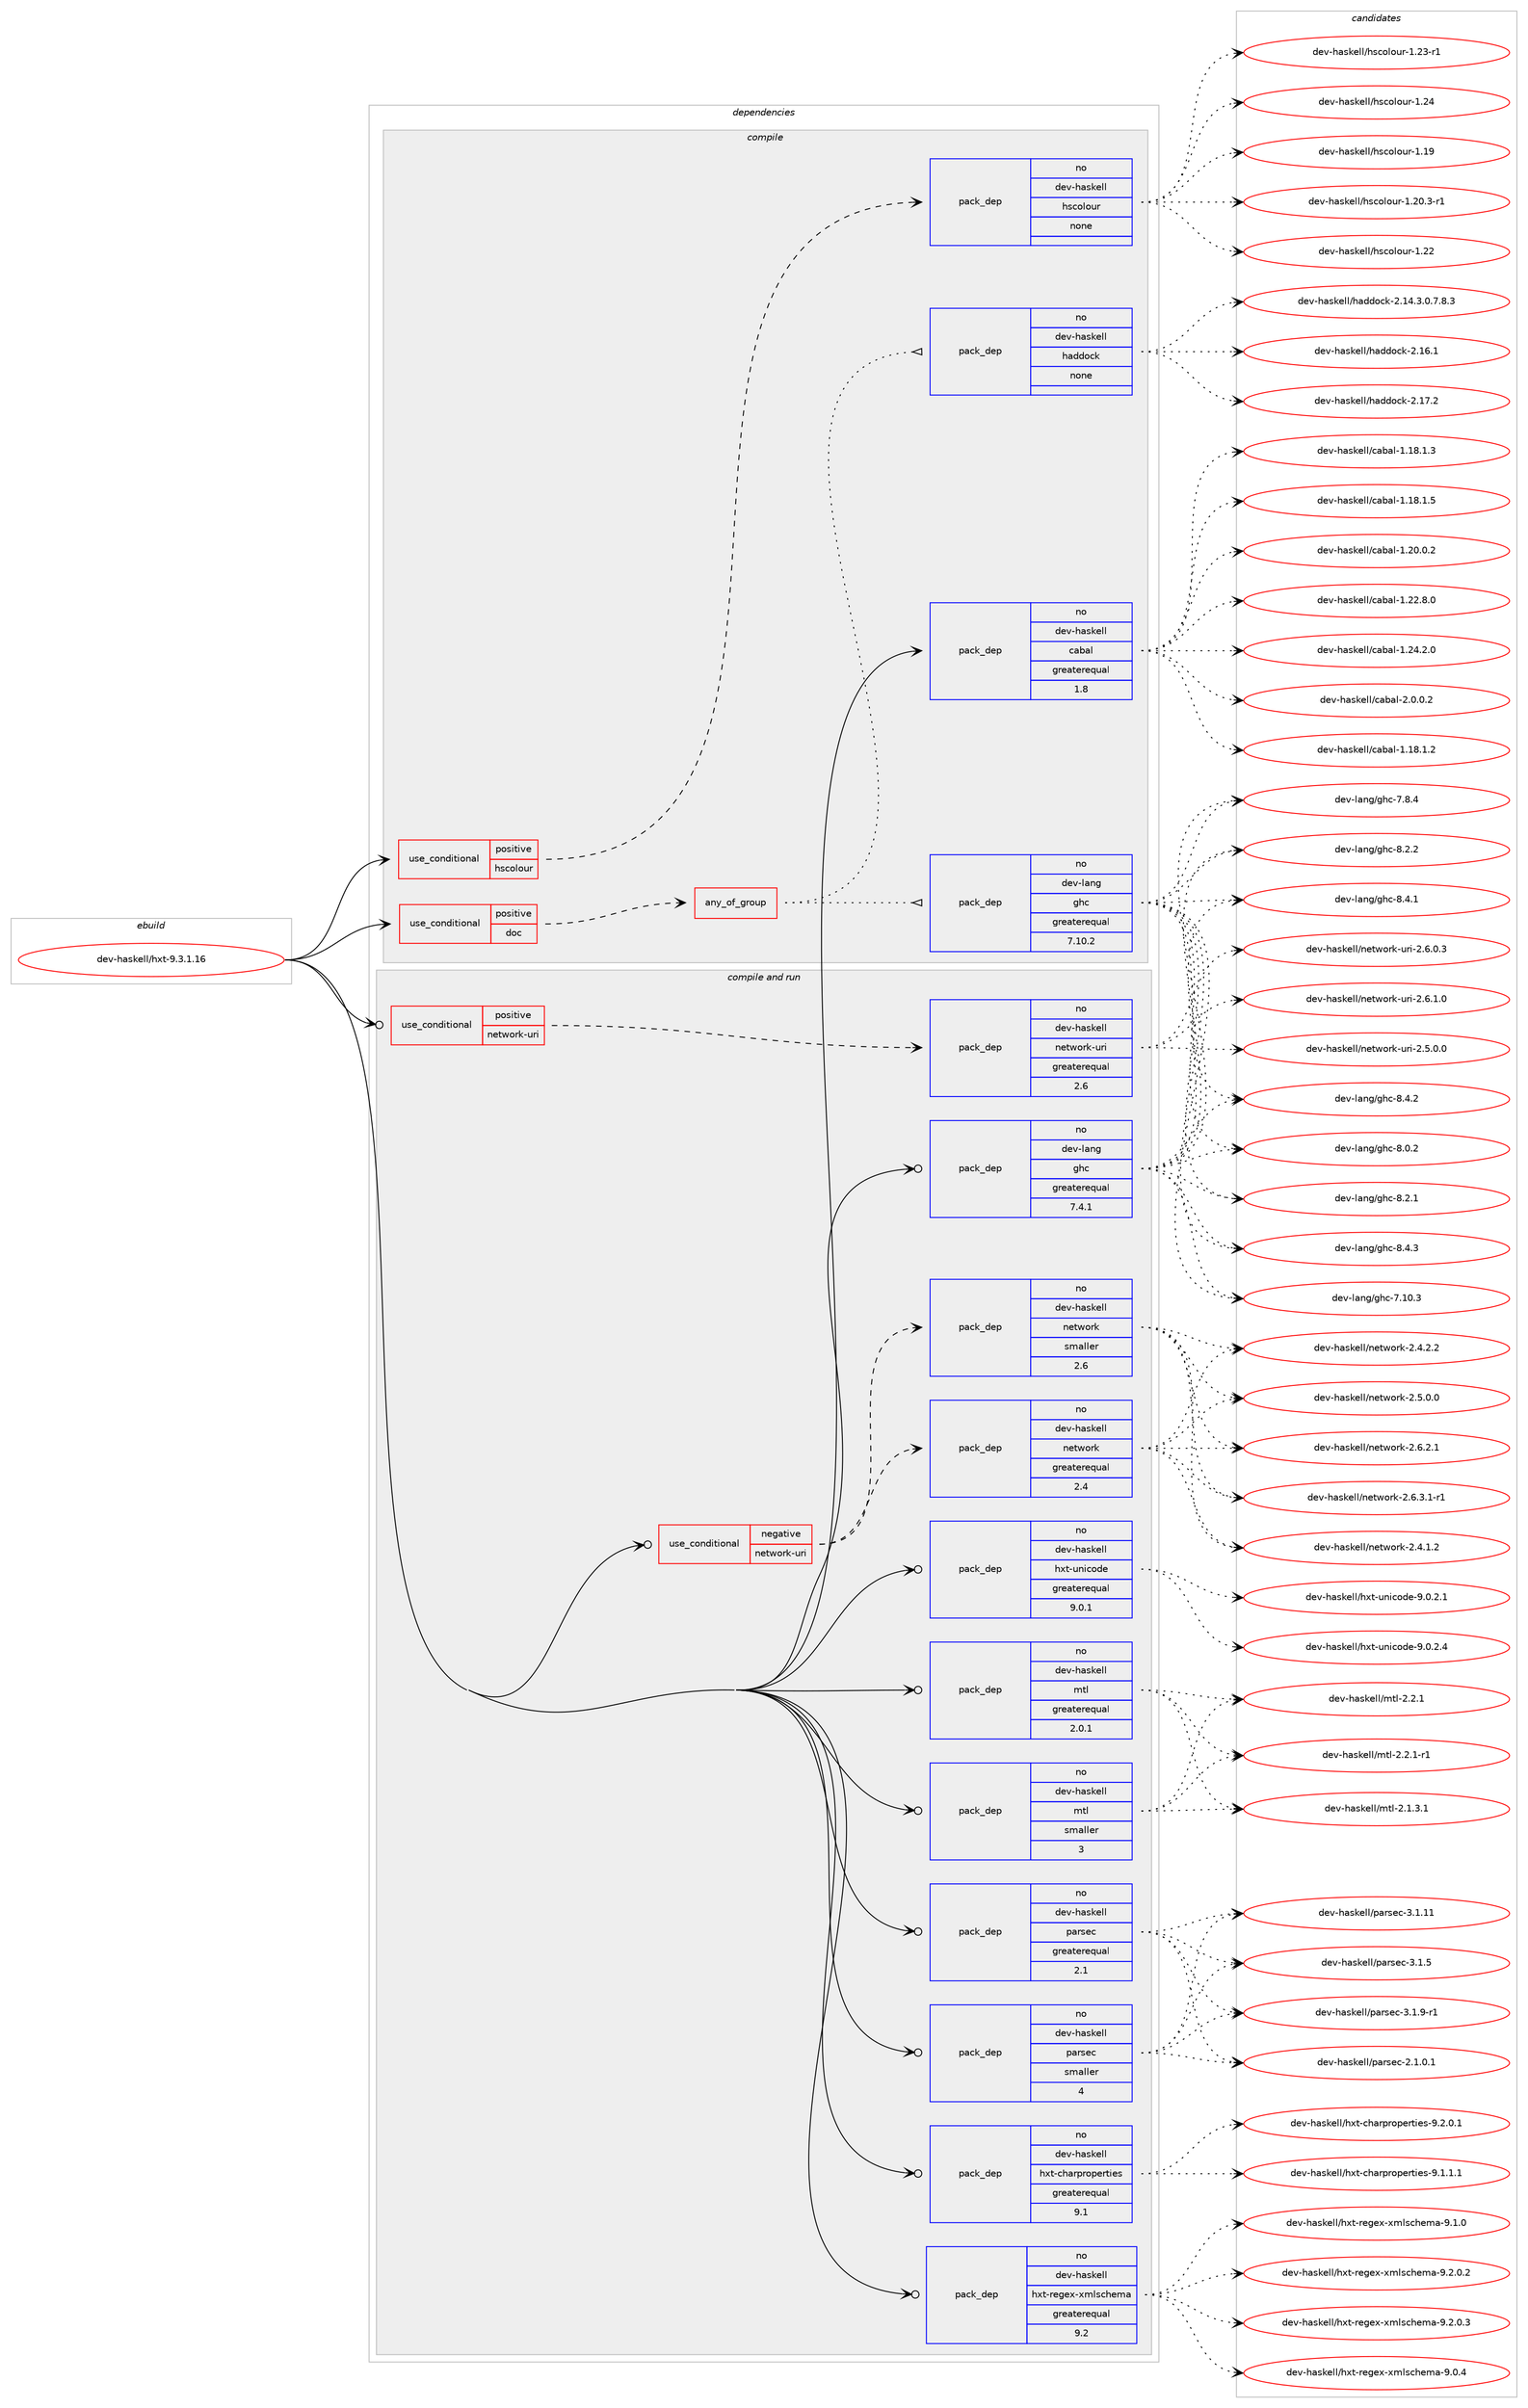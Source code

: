 digraph prolog {

# *************
# Graph options
# *************

newrank=true;
concentrate=true;
compound=true;
graph [rankdir=LR,fontname=Helvetica,fontsize=10,ranksep=1.5];#, ranksep=2.5, nodesep=0.2];
edge  [arrowhead=vee];
node  [fontname=Helvetica,fontsize=10];

# **********
# The ebuild
# **********

subgraph cluster_leftcol {
color=gray;
rank=same;
label=<<i>ebuild</i>>;
id [label="dev-haskell/hxt-9.3.1.16", color=red, width=4, href="../dev-haskell/hxt-9.3.1.16.svg"];
}

# ****************
# The dependencies
# ****************

subgraph cluster_midcol {
color=gray;
label=<<i>dependencies</i>>;
subgraph cluster_compile {
fillcolor="#eeeeee";
style=filled;
label=<<i>compile</i>>;
subgraph cond360229 {
dependency1336737 [label=<<TABLE BORDER="0" CELLBORDER="1" CELLSPACING="0" CELLPADDING="4"><TR><TD ROWSPAN="3" CELLPADDING="10">use_conditional</TD></TR><TR><TD>positive</TD></TR><TR><TD>doc</TD></TR></TABLE>>, shape=none, color=red];
subgraph any21123 {
dependency1336738 [label=<<TABLE BORDER="0" CELLBORDER="1" CELLSPACING="0" CELLPADDING="4"><TR><TD CELLPADDING="10">any_of_group</TD></TR></TABLE>>, shape=none, color=red];subgraph pack954833 {
dependency1336739 [label=<<TABLE BORDER="0" CELLBORDER="1" CELLSPACING="0" CELLPADDING="4" WIDTH="220"><TR><TD ROWSPAN="6" CELLPADDING="30">pack_dep</TD></TR><TR><TD WIDTH="110">no</TD></TR><TR><TD>dev-haskell</TD></TR><TR><TD>haddock</TD></TR><TR><TD>none</TD></TR><TR><TD></TD></TR></TABLE>>, shape=none, color=blue];
}
dependency1336738:e -> dependency1336739:w [weight=20,style="dotted",arrowhead="oinv"];
subgraph pack954834 {
dependency1336740 [label=<<TABLE BORDER="0" CELLBORDER="1" CELLSPACING="0" CELLPADDING="4" WIDTH="220"><TR><TD ROWSPAN="6" CELLPADDING="30">pack_dep</TD></TR><TR><TD WIDTH="110">no</TD></TR><TR><TD>dev-lang</TD></TR><TR><TD>ghc</TD></TR><TR><TD>greaterequal</TD></TR><TR><TD>7.10.2</TD></TR></TABLE>>, shape=none, color=blue];
}
dependency1336738:e -> dependency1336740:w [weight=20,style="dotted",arrowhead="oinv"];
}
dependency1336737:e -> dependency1336738:w [weight=20,style="dashed",arrowhead="vee"];
}
id:e -> dependency1336737:w [weight=20,style="solid",arrowhead="vee"];
subgraph cond360230 {
dependency1336741 [label=<<TABLE BORDER="0" CELLBORDER="1" CELLSPACING="0" CELLPADDING="4"><TR><TD ROWSPAN="3" CELLPADDING="10">use_conditional</TD></TR><TR><TD>positive</TD></TR><TR><TD>hscolour</TD></TR></TABLE>>, shape=none, color=red];
subgraph pack954835 {
dependency1336742 [label=<<TABLE BORDER="0" CELLBORDER="1" CELLSPACING="0" CELLPADDING="4" WIDTH="220"><TR><TD ROWSPAN="6" CELLPADDING="30">pack_dep</TD></TR><TR><TD WIDTH="110">no</TD></TR><TR><TD>dev-haskell</TD></TR><TR><TD>hscolour</TD></TR><TR><TD>none</TD></TR><TR><TD></TD></TR></TABLE>>, shape=none, color=blue];
}
dependency1336741:e -> dependency1336742:w [weight=20,style="dashed",arrowhead="vee"];
}
id:e -> dependency1336741:w [weight=20,style="solid",arrowhead="vee"];
subgraph pack954836 {
dependency1336743 [label=<<TABLE BORDER="0" CELLBORDER="1" CELLSPACING="0" CELLPADDING="4" WIDTH="220"><TR><TD ROWSPAN="6" CELLPADDING="30">pack_dep</TD></TR><TR><TD WIDTH="110">no</TD></TR><TR><TD>dev-haskell</TD></TR><TR><TD>cabal</TD></TR><TR><TD>greaterequal</TD></TR><TR><TD>1.8</TD></TR></TABLE>>, shape=none, color=blue];
}
id:e -> dependency1336743:w [weight=20,style="solid",arrowhead="vee"];
}
subgraph cluster_compileandrun {
fillcolor="#eeeeee";
style=filled;
label=<<i>compile and run</i>>;
subgraph cond360231 {
dependency1336744 [label=<<TABLE BORDER="0" CELLBORDER="1" CELLSPACING="0" CELLPADDING="4"><TR><TD ROWSPAN="3" CELLPADDING="10">use_conditional</TD></TR><TR><TD>negative</TD></TR><TR><TD>network-uri</TD></TR></TABLE>>, shape=none, color=red];
subgraph pack954837 {
dependency1336745 [label=<<TABLE BORDER="0" CELLBORDER="1" CELLSPACING="0" CELLPADDING="4" WIDTH="220"><TR><TD ROWSPAN="6" CELLPADDING="30">pack_dep</TD></TR><TR><TD WIDTH="110">no</TD></TR><TR><TD>dev-haskell</TD></TR><TR><TD>network</TD></TR><TR><TD>greaterequal</TD></TR><TR><TD>2.4</TD></TR></TABLE>>, shape=none, color=blue];
}
dependency1336744:e -> dependency1336745:w [weight=20,style="dashed",arrowhead="vee"];
subgraph pack954838 {
dependency1336746 [label=<<TABLE BORDER="0" CELLBORDER="1" CELLSPACING="0" CELLPADDING="4" WIDTH="220"><TR><TD ROWSPAN="6" CELLPADDING="30">pack_dep</TD></TR><TR><TD WIDTH="110">no</TD></TR><TR><TD>dev-haskell</TD></TR><TR><TD>network</TD></TR><TR><TD>smaller</TD></TR><TR><TD>2.6</TD></TR></TABLE>>, shape=none, color=blue];
}
dependency1336744:e -> dependency1336746:w [weight=20,style="dashed",arrowhead="vee"];
}
id:e -> dependency1336744:w [weight=20,style="solid",arrowhead="odotvee"];
subgraph cond360232 {
dependency1336747 [label=<<TABLE BORDER="0" CELLBORDER="1" CELLSPACING="0" CELLPADDING="4"><TR><TD ROWSPAN="3" CELLPADDING="10">use_conditional</TD></TR><TR><TD>positive</TD></TR><TR><TD>network-uri</TD></TR></TABLE>>, shape=none, color=red];
subgraph pack954839 {
dependency1336748 [label=<<TABLE BORDER="0" CELLBORDER="1" CELLSPACING="0" CELLPADDING="4" WIDTH="220"><TR><TD ROWSPAN="6" CELLPADDING="30">pack_dep</TD></TR><TR><TD WIDTH="110">no</TD></TR><TR><TD>dev-haskell</TD></TR><TR><TD>network-uri</TD></TR><TR><TD>greaterequal</TD></TR><TR><TD>2.6</TD></TR></TABLE>>, shape=none, color=blue];
}
dependency1336747:e -> dependency1336748:w [weight=20,style="dashed",arrowhead="vee"];
}
id:e -> dependency1336747:w [weight=20,style="solid",arrowhead="odotvee"];
subgraph pack954840 {
dependency1336749 [label=<<TABLE BORDER="0" CELLBORDER="1" CELLSPACING="0" CELLPADDING="4" WIDTH="220"><TR><TD ROWSPAN="6" CELLPADDING="30">pack_dep</TD></TR><TR><TD WIDTH="110">no</TD></TR><TR><TD>dev-haskell</TD></TR><TR><TD>hxt-charproperties</TD></TR><TR><TD>greaterequal</TD></TR><TR><TD>9.1</TD></TR></TABLE>>, shape=none, color=blue];
}
id:e -> dependency1336749:w [weight=20,style="solid",arrowhead="odotvee"];
subgraph pack954841 {
dependency1336750 [label=<<TABLE BORDER="0" CELLBORDER="1" CELLSPACING="0" CELLPADDING="4" WIDTH="220"><TR><TD ROWSPAN="6" CELLPADDING="30">pack_dep</TD></TR><TR><TD WIDTH="110">no</TD></TR><TR><TD>dev-haskell</TD></TR><TR><TD>hxt-regex-xmlschema</TD></TR><TR><TD>greaterequal</TD></TR><TR><TD>9.2</TD></TR></TABLE>>, shape=none, color=blue];
}
id:e -> dependency1336750:w [weight=20,style="solid",arrowhead="odotvee"];
subgraph pack954842 {
dependency1336751 [label=<<TABLE BORDER="0" CELLBORDER="1" CELLSPACING="0" CELLPADDING="4" WIDTH="220"><TR><TD ROWSPAN="6" CELLPADDING="30">pack_dep</TD></TR><TR><TD WIDTH="110">no</TD></TR><TR><TD>dev-haskell</TD></TR><TR><TD>hxt-unicode</TD></TR><TR><TD>greaterequal</TD></TR><TR><TD>9.0.1</TD></TR></TABLE>>, shape=none, color=blue];
}
id:e -> dependency1336751:w [weight=20,style="solid",arrowhead="odotvee"];
subgraph pack954843 {
dependency1336752 [label=<<TABLE BORDER="0" CELLBORDER="1" CELLSPACING="0" CELLPADDING="4" WIDTH="220"><TR><TD ROWSPAN="6" CELLPADDING="30">pack_dep</TD></TR><TR><TD WIDTH="110">no</TD></TR><TR><TD>dev-haskell</TD></TR><TR><TD>mtl</TD></TR><TR><TD>greaterequal</TD></TR><TR><TD>2.0.1</TD></TR></TABLE>>, shape=none, color=blue];
}
id:e -> dependency1336752:w [weight=20,style="solid",arrowhead="odotvee"];
subgraph pack954844 {
dependency1336753 [label=<<TABLE BORDER="0" CELLBORDER="1" CELLSPACING="0" CELLPADDING="4" WIDTH="220"><TR><TD ROWSPAN="6" CELLPADDING="30">pack_dep</TD></TR><TR><TD WIDTH="110">no</TD></TR><TR><TD>dev-haskell</TD></TR><TR><TD>mtl</TD></TR><TR><TD>smaller</TD></TR><TR><TD>3</TD></TR></TABLE>>, shape=none, color=blue];
}
id:e -> dependency1336753:w [weight=20,style="solid",arrowhead="odotvee"];
subgraph pack954845 {
dependency1336754 [label=<<TABLE BORDER="0" CELLBORDER="1" CELLSPACING="0" CELLPADDING="4" WIDTH="220"><TR><TD ROWSPAN="6" CELLPADDING="30">pack_dep</TD></TR><TR><TD WIDTH="110">no</TD></TR><TR><TD>dev-haskell</TD></TR><TR><TD>parsec</TD></TR><TR><TD>greaterequal</TD></TR><TR><TD>2.1</TD></TR></TABLE>>, shape=none, color=blue];
}
id:e -> dependency1336754:w [weight=20,style="solid",arrowhead="odotvee"];
subgraph pack954846 {
dependency1336755 [label=<<TABLE BORDER="0" CELLBORDER="1" CELLSPACING="0" CELLPADDING="4" WIDTH="220"><TR><TD ROWSPAN="6" CELLPADDING="30">pack_dep</TD></TR><TR><TD WIDTH="110">no</TD></TR><TR><TD>dev-haskell</TD></TR><TR><TD>parsec</TD></TR><TR><TD>smaller</TD></TR><TR><TD>4</TD></TR></TABLE>>, shape=none, color=blue];
}
id:e -> dependency1336755:w [weight=20,style="solid",arrowhead="odotvee"];
subgraph pack954847 {
dependency1336756 [label=<<TABLE BORDER="0" CELLBORDER="1" CELLSPACING="0" CELLPADDING="4" WIDTH="220"><TR><TD ROWSPAN="6" CELLPADDING="30">pack_dep</TD></TR><TR><TD WIDTH="110">no</TD></TR><TR><TD>dev-lang</TD></TR><TR><TD>ghc</TD></TR><TR><TD>greaterequal</TD></TR><TR><TD>7.4.1</TD></TR></TABLE>>, shape=none, color=blue];
}
id:e -> dependency1336756:w [weight=20,style="solid",arrowhead="odotvee"];
}
subgraph cluster_run {
fillcolor="#eeeeee";
style=filled;
label=<<i>run</i>>;
}
}

# **************
# The candidates
# **************

subgraph cluster_choices {
rank=same;
color=gray;
label=<<i>candidates</i>>;

subgraph choice954833 {
color=black;
nodesep=1;
choice1001011184510497115107101108108471049710010011199107455046495246514648465546564651 [label="dev-haskell/haddock-2.14.3.0.7.8.3", color=red, width=4,href="../dev-haskell/haddock-2.14.3.0.7.8.3.svg"];
choice100101118451049711510710110810847104971001001119910745504649544649 [label="dev-haskell/haddock-2.16.1", color=red, width=4,href="../dev-haskell/haddock-2.16.1.svg"];
choice100101118451049711510710110810847104971001001119910745504649554650 [label="dev-haskell/haddock-2.17.2", color=red, width=4,href="../dev-haskell/haddock-2.17.2.svg"];
dependency1336739:e -> choice1001011184510497115107101108108471049710010011199107455046495246514648465546564651:w [style=dotted,weight="100"];
dependency1336739:e -> choice100101118451049711510710110810847104971001001119910745504649544649:w [style=dotted,weight="100"];
dependency1336739:e -> choice100101118451049711510710110810847104971001001119910745504649554650:w [style=dotted,weight="100"];
}
subgraph choice954834 {
color=black;
nodesep=1;
choice1001011184510897110103471031049945554649484651 [label="dev-lang/ghc-7.10.3", color=red, width=4,href="../dev-lang/ghc-7.10.3.svg"];
choice10010111845108971101034710310499455546564652 [label="dev-lang/ghc-7.8.4", color=red, width=4,href="../dev-lang/ghc-7.8.4.svg"];
choice10010111845108971101034710310499455646484650 [label="dev-lang/ghc-8.0.2", color=red, width=4,href="../dev-lang/ghc-8.0.2.svg"];
choice10010111845108971101034710310499455646504649 [label="dev-lang/ghc-8.2.1", color=red, width=4,href="../dev-lang/ghc-8.2.1.svg"];
choice10010111845108971101034710310499455646504650 [label="dev-lang/ghc-8.2.2", color=red, width=4,href="../dev-lang/ghc-8.2.2.svg"];
choice10010111845108971101034710310499455646524649 [label="dev-lang/ghc-8.4.1", color=red, width=4,href="../dev-lang/ghc-8.4.1.svg"];
choice10010111845108971101034710310499455646524650 [label="dev-lang/ghc-8.4.2", color=red, width=4,href="../dev-lang/ghc-8.4.2.svg"];
choice10010111845108971101034710310499455646524651 [label="dev-lang/ghc-8.4.3", color=red, width=4,href="../dev-lang/ghc-8.4.3.svg"];
dependency1336740:e -> choice1001011184510897110103471031049945554649484651:w [style=dotted,weight="100"];
dependency1336740:e -> choice10010111845108971101034710310499455546564652:w [style=dotted,weight="100"];
dependency1336740:e -> choice10010111845108971101034710310499455646484650:w [style=dotted,weight="100"];
dependency1336740:e -> choice10010111845108971101034710310499455646504649:w [style=dotted,weight="100"];
dependency1336740:e -> choice10010111845108971101034710310499455646504650:w [style=dotted,weight="100"];
dependency1336740:e -> choice10010111845108971101034710310499455646524649:w [style=dotted,weight="100"];
dependency1336740:e -> choice10010111845108971101034710310499455646524650:w [style=dotted,weight="100"];
dependency1336740:e -> choice10010111845108971101034710310499455646524651:w [style=dotted,weight="100"];
}
subgraph choice954835 {
color=black;
nodesep=1;
choice100101118451049711510710110810847104115991111081111171144549464957 [label="dev-haskell/hscolour-1.19", color=red, width=4,href="../dev-haskell/hscolour-1.19.svg"];
choice10010111845104971151071011081084710411599111108111117114454946504846514511449 [label="dev-haskell/hscolour-1.20.3-r1", color=red, width=4,href="../dev-haskell/hscolour-1.20.3-r1.svg"];
choice100101118451049711510710110810847104115991111081111171144549465050 [label="dev-haskell/hscolour-1.22", color=red, width=4,href="../dev-haskell/hscolour-1.22.svg"];
choice1001011184510497115107101108108471041159911110811111711445494650514511449 [label="dev-haskell/hscolour-1.23-r1", color=red, width=4,href="../dev-haskell/hscolour-1.23-r1.svg"];
choice100101118451049711510710110810847104115991111081111171144549465052 [label="dev-haskell/hscolour-1.24", color=red, width=4,href="../dev-haskell/hscolour-1.24.svg"];
dependency1336742:e -> choice100101118451049711510710110810847104115991111081111171144549464957:w [style=dotted,weight="100"];
dependency1336742:e -> choice10010111845104971151071011081084710411599111108111117114454946504846514511449:w [style=dotted,weight="100"];
dependency1336742:e -> choice100101118451049711510710110810847104115991111081111171144549465050:w [style=dotted,weight="100"];
dependency1336742:e -> choice1001011184510497115107101108108471041159911110811111711445494650514511449:w [style=dotted,weight="100"];
dependency1336742:e -> choice100101118451049711510710110810847104115991111081111171144549465052:w [style=dotted,weight="100"];
}
subgraph choice954836 {
color=black;
nodesep=1;
choice10010111845104971151071011081084799979897108454946495646494650 [label="dev-haskell/cabal-1.18.1.2", color=red, width=4,href="../dev-haskell/cabal-1.18.1.2.svg"];
choice10010111845104971151071011081084799979897108454946495646494651 [label="dev-haskell/cabal-1.18.1.3", color=red, width=4,href="../dev-haskell/cabal-1.18.1.3.svg"];
choice10010111845104971151071011081084799979897108454946495646494653 [label="dev-haskell/cabal-1.18.1.5", color=red, width=4,href="../dev-haskell/cabal-1.18.1.5.svg"];
choice10010111845104971151071011081084799979897108454946504846484650 [label="dev-haskell/cabal-1.20.0.2", color=red, width=4,href="../dev-haskell/cabal-1.20.0.2.svg"];
choice10010111845104971151071011081084799979897108454946505046564648 [label="dev-haskell/cabal-1.22.8.0", color=red, width=4,href="../dev-haskell/cabal-1.22.8.0.svg"];
choice10010111845104971151071011081084799979897108454946505246504648 [label="dev-haskell/cabal-1.24.2.0", color=red, width=4,href="../dev-haskell/cabal-1.24.2.0.svg"];
choice100101118451049711510710110810847999798971084550464846484650 [label="dev-haskell/cabal-2.0.0.2", color=red, width=4,href="../dev-haskell/cabal-2.0.0.2.svg"];
dependency1336743:e -> choice10010111845104971151071011081084799979897108454946495646494650:w [style=dotted,weight="100"];
dependency1336743:e -> choice10010111845104971151071011081084799979897108454946495646494651:w [style=dotted,weight="100"];
dependency1336743:e -> choice10010111845104971151071011081084799979897108454946495646494653:w [style=dotted,weight="100"];
dependency1336743:e -> choice10010111845104971151071011081084799979897108454946504846484650:w [style=dotted,weight="100"];
dependency1336743:e -> choice10010111845104971151071011081084799979897108454946505046564648:w [style=dotted,weight="100"];
dependency1336743:e -> choice10010111845104971151071011081084799979897108454946505246504648:w [style=dotted,weight="100"];
dependency1336743:e -> choice100101118451049711510710110810847999798971084550464846484650:w [style=dotted,weight="100"];
}
subgraph choice954837 {
color=black;
nodesep=1;
choice1001011184510497115107101108108471101011161191111141074550465246494650 [label="dev-haskell/network-2.4.1.2", color=red, width=4,href="../dev-haskell/network-2.4.1.2.svg"];
choice1001011184510497115107101108108471101011161191111141074550465246504650 [label="dev-haskell/network-2.4.2.2", color=red, width=4,href="../dev-haskell/network-2.4.2.2.svg"];
choice1001011184510497115107101108108471101011161191111141074550465346484648 [label="dev-haskell/network-2.5.0.0", color=red, width=4,href="../dev-haskell/network-2.5.0.0.svg"];
choice1001011184510497115107101108108471101011161191111141074550465446504649 [label="dev-haskell/network-2.6.2.1", color=red, width=4,href="../dev-haskell/network-2.6.2.1.svg"];
choice10010111845104971151071011081084711010111611911111410745504654465146494511449 [label="dev-haskell/network-2.6.3.1-r1", color=red, width=4,href="../dev-haskell/network-2.6.3.1-r1.svg"];
dependency1336745:e -> choice1001011184510497115107101108108471101011161191111141074550465246494650:w [style=dotted,weight="100"];
dependency1336745:e -> choice1001011184510497115107101108108471101011161191111141074550465246504650:w [style=dotted,weight="100"];
dependency1336745:e -> choice1001011184510497115107101108108471101011161191111141074550465346484648:w [style=dotted,weight="100"];
dependency1336745:e -> choice1001011184510497115107101108108471101011161191111141074550465446504649:w [style=dotted,weight="100"];
dependency1336745:e -> choice10010111845104971151071011081084711010111611911111410745504654465146494511449:w [style=dotted,weight="100"];
}
subgraph choice954838 {
color=black;
nodesep=1;
choice1001011184510497115107101108108471101011161191111141074550465246494650 [label="dev-haskell/network-2.4.1.2", color=red, width=4,href="../dev-haskell/network-2.4.1.2.svg"];
choice1001011184510497115107101108108471101011161191111141074550465246504650 [label="dev-haskell/network-2.4.2.2", color=red, width=4,href="../dev-haskell/network-2.4.2.2.svg"];
choice1001011184510497115107101108108471101011161191111141074550465346484648 [label="dev-haskell/network-2.5.0.0", color=red, width=4,href="../dev-haskell/network-2.5.0.0.svg"];
choice1001011184510497115107101108108471101011161191111141074550465446504649 [label="dev-haskell/network-2.6.2.1", color=red, width=4,href="../dev-haskell/network-2.6.2.1.svg"];
choice10010111845104971151071011081084711010111611911111410745504654465146494511449 [label="dev-haskell/network-2.6.3.1-r1", color=red, width=4,href="../dev-haskell/network-2.6.3.1-r1.svg"];
dependency1336746:e -> choice1001011184510497115107101108108471101011161191111141074550465246494650:w [style=dotted,weight="100"];
dependency1336746:e -> choice1001011184510497115107101108108471101011161191111141074550465246504650:w [style=dotted,weight="100"];
dependency1336746:e -> choice1001011184510497115107101108108471101011161191111141074550465346484648:w [style=dotted,weight="100"];
dependency1336746:e -> choice1001011184510497115107101108108471101011161191111141074550465446504649:w [style=dotted,weight="100"];
dependency1336746:e -> choice10010111845104971151071011081084711010111611911111410745504654465146494511449:w [style=dotted,weight="100"];
}
subgraph choice954839 {
color=black;
nodesep=1;
choice100101118451049711510710110810847110101116119111114107451171141054550465346484648 [label="dev-haskell/network-uri-2.5.0.0", color=red, width=4,href="../dev-haskell/network-uri-2.5.0.0.svg"];
choice100101118451049711510710110810847110101116119111114107451171141054550465446484651 [label="dev-haskell/network-uri-2.6.0.3", color=red, width=4,href="../dev-haskell/network-uri-2.6.0.3.svg"];
choice100101118451049711510710110810847110101116119111114107451171141054550465446494648 [label="dev-haskell/network-uri-2.6.1.0", color=red, width=4,href="../dev-haskell/network-uri-2.6.1.0.svg"];
dependency1336748:e -> choice100101118451049711510710110810847110101116119111114107451171141054550465346484648:w [style=dotted,weight="100"];
dependency1336748:e -> choice100101118451049711510710110810847110101116119111114107451171141054550465446484651:w [style=dotted,weight="100"];
dependency1336748:e -> choice100101118451049711510710110810847110101116119111114107451171141054550465446494648:w [style=dotted,weight="100"];
}
subgraph choice954840 {
color=black;
nodesep=1;
choice1001011184510497115107101108108471041201164599104971141121141111121011141161051011154557464946494649 [label="dev-haskell/hxt-charproperties-9.1.1.1", color=red, width=4,href="../dev-haskell/hxt-charproperties-9.1.1.1.svg"];
choice1001011184510497115107101108108471041201164599104971141121141111121011141161051011154557465046484649 [label="dev-haskell/hxt-charproperties-9.2.0.1", color=red, width=4,href="../dev-haskell/hxt-charproperties-9.2.0.1.svg"];
dependency1336749:e -> choice1001011184510497115107101108108471041201164599104971141121141111121011141161051011154557464946494649:w [style=dotted,weight="100"];
dependency1336749:e -> choice1001011184510497115107101108108471041201164599104971141121141111121011141161051011154557465046484649:w [style=dotted,weight="100"];
}
subgraph choice954841 {
color=black;
nodesep=1;
choice10010111845104971151071011081084710412011645114101103101120451201091081159910410110997455746484652 [label="dev-haskell/hxt-regex-xmlschema-9.0.4", color=red, width=4,href="../dev-haskell/hxt-regex-xmlschema-9.0.4.svg"];
choice10010111845104971151071011081084710412011645114101103101120451201091081159910410110997455746494648 [label="dev-haskell/hxt-regex-xmlschema-9.1.0", color=red, width=4,href="../dev-haskell/hxt-regex-xmlschema-9.1.0.svg"];
choice100101118451049711510710110810847104120116451141011031011204512010910811599104101109974557465046484650 [label="dev-haskell/hxt-regex-xmlschema-9.2.0.2", color=red, width=4,href="../dev-haskell/hxt-regex-xmlschema-9.2.0.2.svg"];
choice100101118451049711510710110810847104120116451141011031011204512010910811599104101109974557465046484651 [label="dev-haskell/hxt-regex-xmlschema-9.2.0.3", color=red, width=4,href="../dev-haskell/hxt-regex-xmlschema-9.2.0.3.svg"];
dependency1336750:e -> choice10010111845104971151071011081084710412011645114101103101120451201091081159910410110997455746484652:w [style=dotted,weight="100"];
dependency1336750:e -> choice10010111845104971151071011081084710412011645114101103101120451201091081159910410110997455746494648:w [style=dotted,weight="100"];
dependency1336750:e -> choice100101118451049711510710110810847104120116451141011031011204512010910811599104101109974557465046484650:w [style=dotted,weight="100"];
dependency1336750:e -> choice100101118451049711510710110810847104120116451141011031011204512010910811599104101109974557465046484651:w [style=dotted,weight="100"];
}
subgraph choice954842 {
color=black;
nodesep=1;
choice10010111845104971151071011081084710412011645117110105991111001014557464846504649 [label="dev-haskell/hxt-unicode-9.0.2.1", color=red, width=4,href="../dev-haskell/hxt-unicode-9.0.2.1.svg"];
choice10010111845104971151071011081084710412011645117110105991111001014557464846504652 [label="dev-haskell/hxt-unicode-9.0.2.4", color=red, width=4,href="../dev-haskell/hxt-unicode-9.0.2.4.svg"];
dependency1336751:e -> choice10010111845104971151071011081084710412011645117110105991111001014557464846504649:w [style=dotted,weight="100"];
dependency1336751:e -> choice10010111845104971151071011081084710412011645117110105991111001014557464846504652:w [style=dotted,weight="100"];
}
subgraph choice954843 {
color=black;
nodesep=1;
choice1001011184510497115107101108108471091161084550464946514649 [label="dev-haskell/mtl-2.1.3.1", color=red, width=4,href="../dev-haskell/mtl-2.1.3.1.svg"];
choice100101118451049711510710110810847109116108455046504649 [label="dev-haskell/mtl-2.2.1", color=red, width=4,href="../dev-haskell/mtl-2.2.1.svg"];
choice1001011184510497115107101108108471091161084550465046494511449 [label="dev-haskell/mtl-2.2.1-r1", color=red, width=4,href="../dev-haskell/mtl-2.2.1-r1.svg"];
dependency1336752:e -> choice1001011184510497115107101108108471091161084550464946514649:w [style=dotted,weight="100"];
dependency1336752:e -> choice100101118451049711510710110810847109116108455046504649:w [style=dotted,weight="100"];
dependency1336752:e -> choice1001011184510497115107101108108471091161084550465046494511449:w [style=dotted,weight="100"];
}
subgraph choice954844 {
color=black;
nodesep=1;
choice1001011184510497115107101108108471091161084550464946514649 [label="dev-haskell/mtl-2.1.3.1", color=red, width=4,href="../dev-haskell/mtl-2.1.3.1.svg"];
choice100101118451049711510710110810847109116108455046504649 [label="dev-haskell/mtl-2.2.1", color=red, width=4,href="../dev-haskell/mtl-2.2.1.svg"];
choice1001011184510497115107101108108471091161084550465046494511449 [label="dev-haskell/mtl-2.2.1-r1", color=red, width=4,href="../dev-haskell/mtl-2.2.1-r1.svg"];
dependency1336753:e -> choice1001011184510497115107101108108471091161084550464946514649:w [style=dotted,weight="100"];
dependency1336753:e -> choice100101118451049711510710110810847109116108455046504649:w [style=dotted,weight="100"];
dependency1336753:e -> choice1001011184510497115107101108108471091161084550465046494511449:w [style=dotted,weight="100"];
}
subgraph choice954845 {
color=black;
nodesep=1;
choice10010111845104971151071011081084711297114115101994550464946484649 [label="dev-haskell/parsec-2.1.0.1", color=red, width=4,href="../dev-haskell/parsec-2.1.0.1.svg"];
choice100101118451049711510710110810847112971141151019945514649464949 [label="dev-haskell/parsec-3.1.11", color=red, width=4,href="../dev-haskell/parsec-3.1.11.svg"];
choice1001011184510497115107101108108471129711411510199455146494653 [label="dev-haskell/parsec-3.1.5", color=red, width=4,href="../dev-haskell/parsec-3.1.5.svg"];
choice10010111845104971151071011081084711297114115101994551464946574511449 [label="dev-haskell/parsec-3.1.9-r1", color=red, width=4,href="../dev-haskell/parsec-3.1.9-r1.svg"];
dependency1336754:e -> choice10010111845104971151071011081084711297114115101994550464946484649:w [style=dotted,weight="100"];
dependency1336754:e -> choice100101118451049711510710110810847112971141151019945514649464949:w [style=dotted,weight="100"];
dependency1336754:e -> choice1001011184510497115107101108108471129711411510199455146494653:w [style=dotted,weight="100"];
dependency1336754:e -> choice10010111845104971151071011081084711297114115101994551464946574511449:w [style=dotted,weight="100"];
}
subgraph choice954846 {
color=black;
nodesep=1;
choice10010111845104971151071011081084711297114115101994550464946484649 [label="dev-haskell/parsec-2.1.0.1", color=red, width=4,href="../dev-haskell/parsec-2.1.0.1.svg"];
choice100101118451049711510710110810847112971141151019945514649464949 [label="dev-haskell/parsec-3.1.11", color=red, width=4,href="../dev-haskell/parsec-3.1.11.svg"];
choice1001011184510497115107101108108471129711411510199455146494653 [label="dev-haskell/parsec-3.1.5", color=red, width=4,href="../dev-haskell/parsec-3.1.5.svg"];
choice10010111845104971151071011081084711297114115101994551464946574511449 [label="dev-haskell/parsec-3.1.9-r1", color=red, width=4,href="../dev-haskell/parsec-3.1.9-r1.svg"];
dependency1336755:e -> choice10010111845104971151071011081084711297114115101994550464946484649:w [style=dotted,weight="100"];
dependency1336755:e -> choice100101118451049711510710110810847112971141151019945514649464949:w [style=dotted,weight="100"];
dependency1336755:e -> choice1001011184510497115107101108108471129711411510199455146494653:w [style=dotted,weight="100"];
dependency1336755:e -> choice10010111845104971151071011081084711297114115101994551464946574511449:w [style=dotted,weight="100"];
}
subgraph choice954847 {
color=black;
nodesep=1;
choice1001011184510897110103471031049945554649484651 [label="dev-lang/ghc-7.10.3", color=red, width=4,href="../dev-lang/ghc-7.10.3.svg"];
choice10010111845108971101034710310499455546564652 [label="dev-lang/ghc-7.8.4", color=red, width=4,href="../dev-lang/ghc-7.8.4.svg"];
choice10010111845108971101034710310499455646484650 [label="dev-lang/ghc-8.0.2", color=red, width=4,href="../dev-lang/ghc-8.0.2.svg"];
choice10010111845108971101034710310499455646504649 [label="dev-lang/ghc-8.2.1", color=red, width=4,href="../dev-lang/ghc-8.2.1.svg"];
choice10010111845108971101034710310499455646504650 [label="dev-lang/ghc-8.2.2", color=red, width=4,href="../dev-lang/ghc-8.2.2.svg"];
choice10010111845108971101034710310499455646524649 [label="dev-lang/ghc-8.4.1", color=red, width=4,href="../dev-lang/ghc-8.4.1.svg"];
choice10010111845108971101034710310499455646524650 [label="dev-lang/ghc-8.4.2", color=red, width=4,href="../dev-lang/ghc-8.4.2.svg"];
choice10010111845108971101034710310499455646524651 [label="dev-lang/ghc-8.4.3", color=red, width=4,href="../dev-lang/ghc-8.4.3.svg"];
dependency1336756:e -> choice1001011184510897110103471031049945554649484651:w [style=dotted,weight="100"];
dependency1336756:e -> choice10010111845108971101034710310499455546564652:w [style=dotted,weight="100"];
dependency1336756:e -> choice10010111845108971101034710310499455646484650:w [style=dotted,weight="100"];
dependency1336756:e -> choice10010111845108971101034710310499455646504649:w [style=dotted,weight="100"];
dependency1336756:e -> choice10010111845108971101034710310499455646504650:w [style=dotted,weight="100"];
dependency1336756:e -> choice10010111845108971101034710310499455646524649:w [style=dotted,weight="100"];
dependency1336756:e -> choice10010111845108971101034710310499455646524650:w [style=dotted,weight="100"];
dependency1336756:e -> choice10010111845108971101034710310499455646524651:w [style=dotted,weight="100"];
}
}

}
